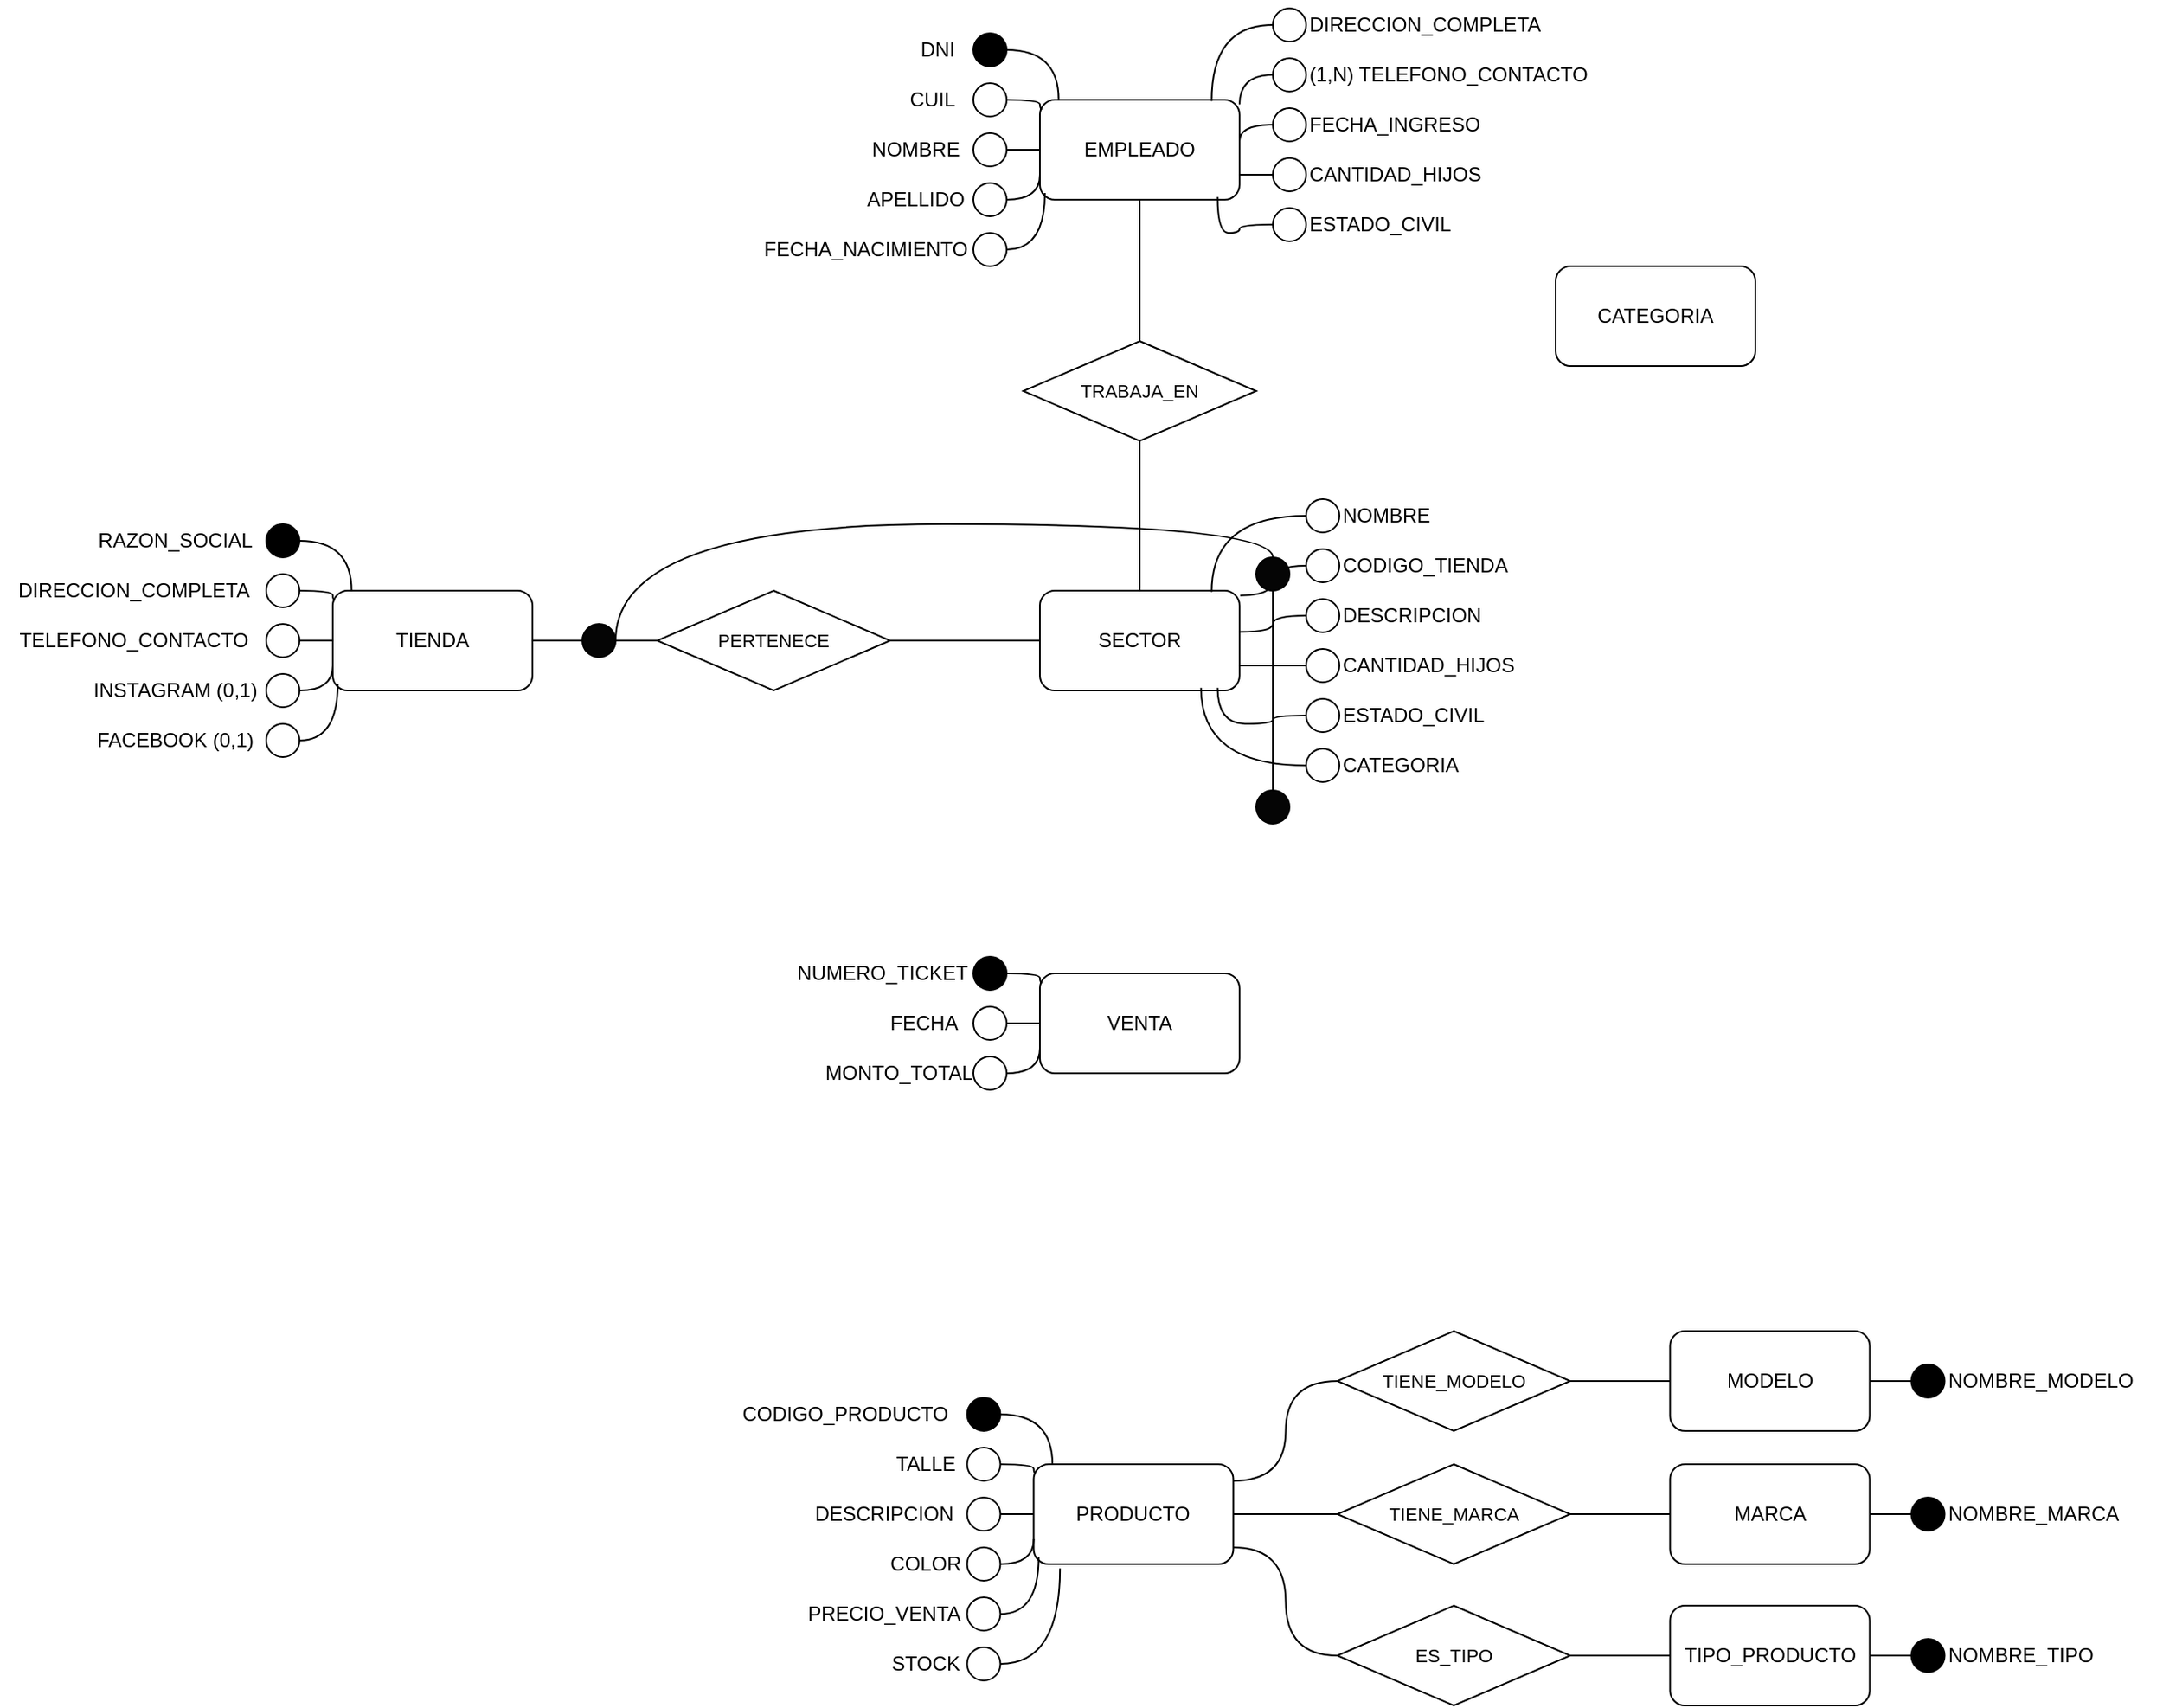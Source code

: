 <mxfile version="24.8.4">
  <diagram name="Page-1" id="Vf1--wJEqa-dP0vXLW1q">
    <mxGraphModel dx="1687" dy="909" grid="1" gridSize="10" guides="1" tooltips="1" connect="1" arrows="1" fold="1" page="1" pageScale="1" pageWidth="1400" pageHeight="850" math="0" shadow="0">
      <root>
        <mxCell id="0" />
        <mxCell id="1" parent="0" />
        <mxCell id="I9aHO0tJPnWT9ul6YAvx-101" value="" style="edgeStyle=orthogonalEdgeStyle;shape=connector;curved=1;rounded=0;orthogonalLoop=1;jettySize=auto;html=1;strokeColor=default;align=center;verticalAlign=middle;fontFamily=Helvetica;fontSize=11;fontColor=default;labelBackgroundColor=default;endArrow=none;endFill=0;" edge="1" parent="1" source="I9aHO0tJPnWT9ul6YAvx-103" target="I9aHO0tJPnWT9ul6YAvx-99">
          <mxGeometry relative="1" as="geometry" />
        </mxCell>
        <mxCell id="I9aHO0tJPnWT9ul6YAvx-1" value="TIENDA" style="rounded=1;whiteSpace=wrap;html=1;" vertex="1" parent="1">
          <mxGeometry x="210" y="375" width="120" height="60" as="geometry" />
        </mxCell>
        <mxCell id="I9aHO0tJPnWT9ul6YAvx-2" value="" style="ellipse;whiteSpace=wrap;html=1;aspect=fixed;fillColor=#000000;" vertex="1" parent="1">
          <mxGeometry x="170" y="335" width="20" height="20" as="geometry" />
        </mxCell>
        <mxCell id="I9aHO0tJPnWT9ul6YAvx-3" value="&lt;div&gt;RAZON_SOCIAL&lt;/div&gt;" style="text;html=1;align=center;verticalAlign=middle;resizable=0;points=[];autosize=1;strokeColor=none;fillColor=none;" vertex="1" parent="1">
          <mxGeometry x="60" y="330" width="110" height="30" as="geometry" />
        </mxCell>
        <mxCell id="I9aHO0tJPnWT9ul6YAvx-4" value="" style="ellipse;whiteSpace=wrap;html=1;aspect=fixed;" vertex="1" parent="1">
          <mxGeometry x="170" y="365" width="20" height="20" as="geometry" />
        </mxCell>
        <mxCell id="I9aHO0tJPnWT9ul6YAvx-5" value="DIRECCION_COMPLETA" style="text;html=1;align=center;verticalAlign=middle;resizable=0;points=[];autosize=1;strokeColor=none;fillColor=none;" vertex="1" parent="1">
          <mxGeometry x="10" y="360" width="160" height="30" as="geometry" />
        </mxCell>
        <mxCell id="I9aHO0tJPnWT9ul6YAvx-17" style="edgeStyle=orthogonalEdgeStyle;shape=connector;curved=1;rounded=0;orthogonalLoop=1;jettySize=auto;html=1;entryX=0;entryY=0.5;entryDx=0;entryDy=0;strokeColor=default;align=center;verticalAlign=middle;fontFamily=Helvetica;fontSize=11;fontColor=default;labelBackgroundColor=default;endArrow=none;endFill=0;" edge="1" parent="1" source="I9aHO0tJPnWT9ul6YAvx-6" target="I9aHO0tJPnWT9ul6YAvx-1">
          <mxGeometry relative="1" as="geometry" />
        </mxCell>
        <mxCell id="I9aHO0tJPnWT9ul6YAvx-6" value="" style="ellipse;whiteSpace=wrap;html=1;aspect=fixed;" vertex="1" parent="1">
          <mxGeometry x="170" y="395" width="20" height="20" as="geometry" />
        </mxCell>
        <mxCell id="I9aHO0tJPnWT9ul6YAvx-7" value="TELEFONO_CONTACTO" style="text;html=1;align=center;verticalAlign=middle;resizable=0;points=[];autosize=1;strokeColor=none;fillColor=none;" vertex="1" parent="1">
          <mxGeometry x="10" y="390" width="160" height="30" as="geometry" />
        </mxCell>
        <mxCell id="I9aHO0tJPnWT9ul6YAvx-18" style="edgeStyle=orthogonalEdgeStyle;shape=connector;curved=1;rounded=0;orthogonalLoop=1;jettySize=auto;html=1;entryX=0;entryY=0.75;entryDx=0;entryDy=0;strokeColor=default;align=center;verticalAlign=middle;fontFamily=Helvetica;fontSize=11;fontColor=default;labelBackgroundColor=default;endArrow=none;endFill=0;" edge="1" parent="1" source="I9aHO0tJPnWT9ul6YAvx-8" target="I9aHO0tJPnWT9ul6YAvx-1">
          <mxGeometry relative="1" as="geometry" />
        </mxCell>
        <mxCell id="I9aHO0tJPnWT9ul6YAvx-8" value="" style="ellipse;whiteSpace=wrap;html=1;aspect=fixed;" vertex="1" parent="1">
          <mxGeometry x="170" y="425" width="20" height="20" as="geometry" />
        </mxCell>
        <mxCell id="I9aHO0tJPnWT9ul6YAvx-9" value="INSTAGRAM (0,1)" style="text;html=1;align=center;verticalAlign=middle;resizable=0;points=[];autosize=1;strokeColor=none;fillColor=none;" vertex="1" parent="1">
          <mxGeometry x="55" y="420" width="120" height="30" as="geometry" />
        </mxCell>
        <mxCell id="I9aHO0tJPnWT9ul6YAvx-11" value="" style="ellipse;whiteSpace=wrap;html=1;aspect=fixed;" vertex="1" parent="1">
          <mxGeometry x="170" y="455" width="20" height="20" as="geometry" />
        </mxCell>
        <mxCell id="I9aHO0tJPnWT9ul6YAvx-12" value="FACEBOOK (0,1)" style="text;html=1;align=center;verticalAlign=middle;resizable=0;points=[];autosize=1;strokeColor=none;fillColor=none;" vertex="1" parent="1">
          <mxGeometry x="55" y="450" width="120" height="30" as="geometry" />
        </mxCell>
        <mxCell id="I9aHO0tJPnWT9ul6YAvx-15" style="edgeStyle=orthogonalEdgeStyle;rounded=0;orthogonalLoop=1;jettySize=auto;html=1;entryX=0.094;entryY=0;entryDx=0;entryDy=0;entryPerimeter=0;curved=1;endArrow=none;endFill=0;" edge="1" parent="1" source="I9aHO0tJPnWT9ul6YAvx-2" target="I9aHO0tJPnWT9ul6YAvx-1">
          <mxGeometry relative="1" as="geometry" />
        </mxCell>
        <mxCell id="I9aHO0tJPnWT9ul6YAvx-16" style="edgeStyle=orthogonalEdgeStyle;shape=connector;curved=1;rounded=0;orthogonalLoop=1;jettySize=auto;html=1;entryX=0.011;entryY=0.094;entryDx=0;entryDy=0;entryPerimeter=0;strokeColor=default;align=center;verticalAlign=middle;fontFamily=Helvetica;fontSize=11;fontColor=default;labelBackgroundColor=default;endArrow=none;endFill=0;" edge="1" parent="1" source="I9aHO0tJPnWT9ul6YAvx-4" target="I9aHO0tJPnWT9ul6YAvx-1">
          <mxGeometry relative="1" as="geometry" />
        </mxCell>
        <mxCell id="I9aHO0tJPnWT9ul6YAvx-19" style="edgeStyle=orthogonalEdgeStyle;shape=connector;curved=1;rounded=0;orthogonalLoop=1;jettySize=auto;html=1;entryX=0.025;entryY=0.933;entryDx=0;entryDy=0;entryPerimeter=0;strokeColor=default;align=center;verticalAlign=middle;fontFamily=Helvetica;fontSize=11;fontColor=default;labelBackgroundColor=default;endArrow=none;endFill=0;" edge="1" parent="1" source="I9aHO0tJPnWT9ul6YAvx-11" target="I9aHO0tJPnWT9ul6YAvx-1">
          <mxGeometry relative="1" as="geometry" />
        </mxCell>
        <mxCell id="I9aHO0tJPnWT9ul6YAvx-21" value="EMPLEADO" style="rounded=1;whiteSpace=wrap;html=1;" vertex="1" parent="1">
          <mxGeometry x="635" y="80" width="120" height="60" as="geometry" />
        </mxCell>
        <mxCell id="I9aHO0tJPnWT9ul6YAvx-22" value="" style="ellipse;whiteSpace=wrap;html=1;aspect=fixed;fillColor=#000000;" vertex="1" parent="1">
          <mxGeometry x="595" y="40" width="20" height="20" as="geometry" />
        </mxCell>
        <mxCell id="I9aHO0tJPnWT9ul6YAvx-23" value="&lt;div&gt;DNI&lt;br&gt;&lt;/div&gt;" style="text;html=1;align=right;verticalAlign=middle;resizable=0;points=[];autosize=1;strokeColor=none;fillColor=none;" vertex="1" parent="1">
          <mxGeometry x="545" y="35" width="40" height="30" as="geometry" />
        </mxCell>
        <mxCell id="I9aHO0tJPnWT9ul6YAvx-24" value="" style="ellipse;whiteSpace=wrap;html=1;aspect=fixed;" vertex="1" parent="1">
          <mxGeometry x="595" y="70" width="20" height="20" as="geometry" />
        </mxCell>
        <mxCell id="I9aHO0tJPnWT9ul6YAvx-25" value="CUIL" style="text;html=1;align=center;verticalAlign=middle;resizable=0;points=[];autosize=1;strokeColor=none;fillColor=none;" vertex="1" parent="1">
          <mxGeometry x="545" y="65" width="50" height="30" as="geometry" />
        </mxCell>
        <mxCell id="I9aHO0tJPnWT9ul6YAvx-26" style="edgeStyle=orthogonalEdgeStyle;shape=connector;curved=1;rounded=0;orthogonalLoop=1;jettySize=auto;html=1;entryX=0;entryY=0.5;entryDx=0;entryDy=0;strokeColor=default;align=center;verticalAlign=middle;fontFamily=Helvetica;fontSize=11;fontColor=default;labelBackgroundColor=default;endArrow=none;endFill=0;" edge="1" parent="1" source="I9aHO0tJPnWT9ul6YAvx-27" target="I9aHO0tJPnWT9ul6YAvx-21">
          <mxGeometry relative="1" as="geometry" />
        </mxCell>
        <mxCell id="I9aHO0tJPnWT9ul6YAvx-27" value="" style="ellipse;whiteSpace=wrap;html=1;aspect=fixed;" vertex="1" parent="1">
          <mxGeometry x="595" y="100" width="20" height="20" as="geometry" />
        </mxCell>
        <mxCell id="I9aHO0tJPnWT9ul6YAvx-28" value="NOMBRE" style="text;html=1;align=center;verticalAlign=middle;resizable=0;points=[];autosize=1;strokeColor=none;fillColor=none;" vertex="1" parent="1">
          <mxGeometry x="520" y="95" width="80" height="30" as="geometry" />
        </mxCell>
        <mxCell id="I9aHO0tJPnWT9ul6YAvx-29" style="edgeStyle=orthogonalEdgeStyle;shape=connector;curved=1;rounded=0;orthogonalLoop=1;jettySize=auto;html=1;entryX=0;entryY=0.75;entryDx=0;entryDy=0;strokeColor=default;align=center;verticalAlign=middle;fontFamily=Helvetica;fontSize=11;fontColor=default;labelBackgroundColor=default;endArrow=none;endFill=0;" edge="1" parent="1" source="I9aHO0tJPnWT9ul6YAvx-30" target="I9aHO0tJPnWT9ul6YAvx-21">
          <mxGeometry relative="1" as="geometry" />
        </mxCell>
        <mxCell id="I9aHO0tJPnWT9ul6YAvx-30" value="" style="ellipse;whiteSpace=wrap;html=1;aspect=fixed;" vertex="1" parent="1">
          <mxGeometry x="595" y="130" width="20" height="20" as="geometry" />
        </mxCell>
        <mxCell id="I9aHO0tJPnWT9ul6YAvx-31" value="APELLIDO" style="text;html=1;align=center;verticalAlign=middle;resizable=0;points=[];autosize=1;strokeColor=none;fillColor=none;" vertex="1" parent="1">
          <mxGeometry x="520" y="125" width="80" height="30" as="geometry" />
        </mxCell>
        <mxCell id="I9aHO0tJPnWT9ul6YAvx-32" value="" style="ellipse;whiteSpace=wrap;html=1;aspect=fixed;" vertex="1" parent="1">
          <mxGeometry x="595" y="160" width="20" height="20" as="geometry" />
        </mxCell>
        <mxCell id="I9aHO0tJPnWT9ul6YAvx-33" value="FECHA_NACIMIENTO" style="text;html=1;align=center;verticalAlign=middle;resizable=0;points=[];autosize=1;strokeColor=none;fillColor=none;" vertex="1" parent="1">
          <mxGeometry x="460" y="155" width="140" height="30" as="geometry" />
        </mxCell>
        <mxCell id="I9aHO0tJPnWT9ul6YAvx-34" style="edgeStyle=orthogonalEdgeStyle;rounded=0;orthogonalLoop=1;jettySize=auto;html=1;entryX=0.094;entryY=0;entryDx=0;entryDy=0;entryPerimeter=0;curved=1;endArrow=none;endFill=0;" edge="1" parent="1" source="I9aHO0tJPnWT9ul6YAvx-22" target="I9aHO0tJPnWT9ul6YAvx-21">
          <mxGeometry relative="1" as="geometry" />
        </mxCell>
        <mxCell id="I9aHO0tJPnWT9ul6YAvx-35" style="edgeStyle=orthogonalEdgeStyle;shape=connector;curved=1;rounded=0;orthogonalLoop=1;jettySize=auto;html=1;entryX=0.011;entryY=0.094;entryDx=0;entryDy=0;entryPerimeter=0;strokeColor=default;align=center;verticalAlign=middle;fontFamily=Helvetica;fontSize=11;fontColor=default;labelBackgroundColor=default;endArrow=none;endFill=0;" edge="1" parent="1" source="I9aHO0tJPnWT9ul6YAvx-24" target="I9aHO0tJPnWT9ul6YAvx-21">
          <mxGeometry relative="1" as="geometry" />
        </mxCell>
        <mxCell id="I9aHO0tJPnWT9ul6YAvx-36" style="edgeStyle=orthogonalEdgeStyle;shape=connector;curved=1;rounded=0;orthogonalLoop=1;jettySize=auto;html=1;entryX=0.025;entryY=0.933;entryDx=0;entryDy=0;entryPerimeter=0;strokeColor=default;align=center;verticalAlign=middle;fontFamily=Helvetica;fontSize=11;fontColor=default;labelBackgroundColor=default;endArrow=none;endFill=0;" edge="1" parent="1" source="I9aHO0tJPnWT9ul6YAvx-32" target="I9aHO0tJPnWT9ul6YAvx-21">
          <mxGeometry relative="1" as="geometry" />
        </mxCell>
        <mxCell id="I9aHO0tJPnWT9ul6YAvx-39" value="DIRECCION_COMPLETA" style="text;html=1;align=left;verticalAlign=middle;resizable=0;points=[];autosize=1;strokeColor=none;fillColor=none;" vertex="1" parent="1">
          <mxGeometry x="795" y="20" width="160" height="30" as="geometry" />
        </mxCell>
        <mxCell id="I9aHO0tJPnWT9ul6YAvx-41" value="&lt;div&gt;(1,N) TELEFONO_CONTACTO&lt;/div&gt;" style="text;html=1;align=left;verticalAlign=middle;resizable=0;points=[];autosize=1;strokeColor=none;fillColor=none;" vertex="1" parent="1">
          <mxGeometry x="795" y="50" width="190" height="30" as="geometry" />
        </mxCell>
        <mxCell id="I9aHO0tJPnWT9ul6YAvx-43" value="" style="ellipse;whiteSpace=wrap;html=1;aspect=fixed;" vertex="1" parent="1">
          <mxGeometry x="775" y="25" width="20" height="20" as="geometry" />
        </mxCell>
        <mxCell id="I9aHO0tJPnWT9ul6YAvx-44" value="" style="ellipse;whiteSpace=wrap;html=1;aspect=fixed;" vertex="1" parent="1">
          <mxGeometry x="775" y="55" width="20" height="20" as="geometry" />
        </mxCell>
        <mxCell id="I9aHO0tJPnWT9ul6YAvx-46" value="FECHA_INGRESO" style="text;html=1;align=left;verticalAlign=middle;resizable=0;points=[];autosize=1;strokeColor=none;fillColor=none;" vertex="1" parent="1">
          <mxGeometry x="795" y="80" width="130" height="30" as="geometry" />
        </mxCell>
        <mxCell id="I9aHO0tJPnWT9ul6YAvx-47" value="CANTIDAD_HIJOS" style="text;html=1;align=left;verticalAlign=middle;resizable=0;points=[];autosize=1;strokeColor=none;fillColor=none;" vertex="1" parent="1">
          <mxGeometry x="795" y="110" width="130" height="30" as="geometry" />
        </mxCell>
        <mxCell id="I9aHO0tJPnWT9ul6YAvx-48" value="" style="ellipse;whiteSpace=wrap;html=1;aspect=fixed;" vertex="1" parent="1">
          <mxGeometry x="775" y="85" width="20" height="20" as="geometry" />
        </mxCell>
        <mxCell id="I9aHO0tJPnWT9ul6YAvx-56" style="edgeStyle=orthogonalEdgeStyle;shape=connector;curved=1;rounded=0;orthogonalLoop=1;jettySize=auto;html=1;entryX=1;entryY=0.75;entryDx=0;entryDy=0;strokeColor=default;align=center;verticalAlign=middle;fontFamily=Helvetica;fontSize=11;fontColor=default;labelBackgroundColor=default;endArrow=none;endFill=0;" edge="1" parent="1" source="I9aHO0tJPnWT9ul6YAvx-49" target="I9aHO0tJPnWT9ul6YAvx-21">
          <mxGeometry relative="1" as="geometry" />
        </mxCell>
        <mxCell id="I9aHO0tJPnWT9ul6YAvx-49" value="" style="ellipse;whiteSpace=wrap;html=1;aspect=fixed;" vertex="1" parent="1">
          <mxGeometry x="775" y="115" width="20" height="20" as="geometry" />
        </mxCell>
        <mxCell id="I9aHO0tJPnWT9ul6YAvx-50" value="ESTADO_CIVIL" style="text;html=1;align=left;verticalAlign=middle;resizable=0;points=[];autosize=1;strokeColor=none;fillColor=none;" vertex="1" parent="1">
          <mxGeometry x="795" y="140" width="110" height="30" as="geometry" />
        </mxCell>
        <mxCell id="I9aHO0tJPnWT9ul6YAvx-52" value="" style="ellipse;whiteSpace=wrap;html=1;aspect=fixed;" vertex="1" parent="1">
          <mxGeometry x="775" y="145" width="20" height="20" as="geometry" />
        </mxCell>
        <mxCell id="I9aHO0tJPnWT9ul6YAvx-55" style="edgeStyle=orthogonalEdgeStyle;shape=connector;curved=1;rounded=0;orthogonalLoop=1;jettySize=auto;html=1;entryX=0.89;entryY=0.973;entryDx=0;entryDy=0;entryPerimeter=0;strokeColor=default;align=center;verticalAlign=middle;fontFamily=Helvetica;fontSize=11;fontColor=default;labelBackgroundColor=default;endArrow=none;endFill=0;" edge="1" parent="1" source="I9aHO0tJPnWT9ul6YAvx-52" target="I9aHO0tJPnWT9ul6YAvx-21">
          <mxGeometry relative="1" as="geometry" />
        </mxCell>
        <mxCell id="I9aHO0tJPnWT9ul6YAvx-57" style="edgeStyle=orthogonalEdgeStyle;shape=connector;curved=1;rounded=0;orthogonalLoop=1;jettySize=auto;html=1;entryX=1.003;entryY=0.413;entryDx=0;entryDy=0;entryPerimeter=0;strokeColor=default;align=center;verticalAlign=middle;fontFamily=Helvetica;fontSize=11;fontColor=default;labelBackgroundColor=default;endArrow=none;endFill=0;" edge="1" parent="1" source="I9aHO0tJPnWT9ul6YAvx-48" target="I9aHO0tJPnWT9ul6YAvx-21">
          <mxGeometry relative="1" as="geometry" />
        </mxCell>
        <mxCell id="I9aHO0tJPnWT9ul6YAvx-58" style="edgeStyle=orthogonalEdgeStyle;shape=connector;curved=1;rounded=0;orthogonalLoop=1;jettySize=auto;html=1;entryX=1.003;entryY=0.047;entryDx=0;entryDy=0;entryPerimeter=0;strokeColor=default;align=center;verticalAlign=middle;fontFamily=Helvetica;fontSize=11;fontColor=default;labelBackgroundColor=default;endArrow=none;endFill=0;" edge="1" parent="1" source="I9aHO0tJPnWT9ul6YAvx-44" target="I9aHO0tJPnWT9ul6YAvx-21">
          <mxGeometry relative="1" as="geometry" />
        </mxCell>
        <mxCell id="I9aHO0tJPnWT9ul6YAvx-59" style="edgeStyle=orthogonalEdgeStyle;shape=connector;curved=1;rounded=0;orthogonalLoop=1;jettySize=auto;html=1;entryX=0.86;entryY=0.013;entryDx=0;entryDy=0;entryPerimeter=0;strokeColor=default;align=center;verticalAlign=middle;fontFamily=Helvetica;fontSize=11;fontColor=default;labelBackgroundColor=default;endArrow=none;endFill=0;" edge="1" parent="1" source="I9aHO0tJPnWT9ul6YAvx-43" target="I9aHO0tJPnWT9ul6YAvx-21">
          <mxGeometry relative="1" as="geometry" />
        </mxCell>
        <mxCell id="I9aHO0tJPnWT9ul6YAvx-77" value="SECTOR" style="rounded=1;whiteSpace=wrap;html=1;" vertex="1" parent="1">
          <mxGeometry x="635" y="375" width="120" height="60" as="geometry" />
        </mxCell>
        <mxCell id="I9aHO0tJPnWT9ul6YAvx-78" value="NOMBRE" style="text;html=1;align=left;verticalAlign=middle;resizable=0;points=[];autosize=1;strokeColor=none;fillColor=none;" vertex="1" parent="1">
          <mxGeometry x="815" y="315" width="80" height="30" as="geometry" />
        </mxCell>
        <mxCell id="I9aHO0tJPnWT9ul6YAvx-79" value="CODIGO_TIENDA" style="text;html=1;align=left;verticalAlign=middle;resizable=0;points=[];autosize=1;strokeColor=none;fillColor=none;" vertex="1" parent="1">
          <mxGeometry x="815" y="345" width="120" height="30" as="geometry" />
        </mxCell>
        <mxCell id="I9aHO0tJPnWT9ul6YAvx-80" value="" style="ellipse;whiteSpace=wrap;html=1;aspect=fixed;" vertex="1" parent="1">
          <mxGeometry x="795" y="320" width="20" height="20" as="geometry" />
        </mxCell>
        <mxCell id="I9aHO0tJPnWT9ul6YAvx-81" value="" style="ellipse;whiteSpace=wrap;html=1;aspect=fixed;" vertex="1" parent="1">
          <mxGeometry x="795" y="350" width="20" height="20" as="geometry" />
        </mxCell>
        <mxCell id="I9aHO0tJPnWT9ul6YAvx-82" value="DESCRIPCION" style="text;html=1;align=left;verticalAlign=middle;resizable=0;points=[];autosize=1;strokeColor=none;fillColor=none;" vertex="1" parent="1">
          <mxGeometry x="815" y="375" width="110" height="30" as="geometry" />
        </mxCell>
        <mxCell id="I9aHO0tJPnWT9ul6YAvx-83" value="CANTIDAD_HIJOS" style="text;html=1;align=left;verticalAlign=middle;resizable=0;points=[];autosize=1;strokeColor=none;fillColor=none;" vertex="1" parent="1">
          <mxGeometry x="815" y="405" width="130" height="30" as="geometry" />
        </mxCell>
        <mxCell id="I9aHO0tJPnWT9ul6YAvx-84" value="" style="ellipse;whiteSpace=wrap;html=1;aspect=fixed;" vertex="1" parent="1">
          <mxGeometry x="795" y="380" width="20" height="20" as="geometry" />
        </mxCell>
        <mxCell id="I9aHO0tJPnWT9ul6YAvx-85" style="edgeStyle=orthogonalEdgeStyle;shape=connector;curved=1;rounded=0;orthogonalLoop=1;jettySize=auto;html=1;entryX=1;entryY=0.75;entryDx=0;entryDy=0;strokeColor=default;align=center;verticalAlign=middle;fontFamily=Helvetica;fontSize=11;fontColor=default;labelBackgroundColor=default;endArrow=none;endFill=0;" edge="1" parent="1" source="I9aHO0tJPnWT9ul6YAvx-86" target="I9aHO0tJPnWT9ul6YAvx-77">
          <mxGeometry relative="1" as="geometry" />
        </mxCell>
        <mxCell id="I9aHO0tJPnWT9ul6YAvx-86" value="" style="ellipse;whiteSpace=wrap;html=1;aspect=fixed;" vertex="1" parent="1">
          <mxGeometry x="795" y="410" width="20" height="20" as="geometry" />
        </mxCell>
        <mxCell id="I9aHO0tJPnWT9ul6YAvx-87" value="ESTADO_CIVIL" style="text;html=1;align=left;verticalAlign=middle;resizable=0;points=[];autosize=1;strokeColor=none;fillColor=none;" vertex="1" parent="1">
          <mxGeometry x="815" y="435" width="110" height="30" as="geometry" />
        </mxCell>
        <mxCell id="I9aHO0tJPnWT9ul6YAvx-88" value="CATEGORIA" style="text;html=1;align=left;verticalAlign=middle;resizable=0;points=[];autosize=1;strokeColor=none;fillColor=none;" vertex="1" parent="1">
          <mxGeometry x="815" y="465" width="90" height="30" as="geometry" />
        </mxCell>
        <mxCell id="I9aHO0tJPnWT9ul6YAvx-89" value="" style="ellipse;whiteSpace=wrap;html=1;aspect=fixed;" vertex="1" parent="1">
          <mxGeometry x="795" y="440" width="20" height="20" as="geometry" />
        </mxCell>
        <mxCell id="I9aHO0tJPnWT9ul6YAvx-90" value="" style="ellipse;whiteSpace=wrap;html=1;aspect=fixed;" vertex="1" parent="1">
          <mxGeometry x="795" y="470" width="20" height="20" as="geometry" />
        </mxCell>
        <mxCell id="I9aHO0tJPnWT9ul6YAvx-91" style="edgeStyle=orthogonalEdgeStyle;shape=connector;curved=1;rounded=0;orthogonalLoop=1;jettySize=auto;html=1;entryX=0.807;entryY=0.973;entryDx=0;entryDy=0;entryPerimeter=0;strokeColor=default;align=center;verticalAlign=middle;fontFamily=Helvetica;fontSize=11;fontColor=default;labelBackgroundColor=default;endArrow=none;endFill=0;" edge="1" parent="1" source="I9aHO0tJPnWT9ul6YAvx-90" target="I9aHO0tJPnWT9ul6YAvx-77">
          <mxGeometry relative="1" as="geometry" />
        </mxCell>
        <mxCell id="I9aHO0tJPnWT9ul6YAvx-92" style="edgeStyle=orthogonalEdgeStyle;shape=connector;curved=1;rounded=0;orthogonalLoop=1;jettySize=auto;html=1;entryX=0.89;entryY=0.973;entryDx=0;entryDy=0;entryPerimeter=0;strokeColor=default;align=center;verticalAlign=middle;fontFamily=Helvetica;fontSize=11;fontColor=default;labelBackgroundColor=default;endArrow=none;endFill=0;" edge="1" parent="1" source="I9aHO0tJPnWT9ul6YAvx-89" target="I9aHO0tJPnWT9ul6YAvx-77">
          <mxGeometry relative="1" as="geometry" />
        </mxCell>
        <mxCell id="I9aHO0tJPnWT9ul6YAvx-93" style="edgeStyle=orthogonalEdgeStyle;shape=connector;curved=1;rounded=0;orthogonalLoop=1;jettySize=auto;html=1;entryX=1.003;entryY=0.413;entryDx=0;entryDy=0;entryPerimeter=0;strokeColor=default;align=center;verticalAlign=middle;fontFamily=Helvetica;fontSize=11;fontColor=default;labelBackgroundColor=default;endArrow=none;endFill=0;" edge="1" parent="1" source="I9aHO0tJPnWT9ul6YAvx-84" target="I9aHO0tJPnWT9ul6YAvx-77">
          <mxGeometry relative="1" as="geometry" />
        </mxCell>
        <mxCell id="I9aHO0tJPnWT9ul6YAvx-94" style="edgeStyle=orthogonalEdgeStyle;shape=connector;curved=1;rounded=0;orthogonalLoop=1;jettySize=auto;html=1;entryX=1.003;entryY=0.047;entryDx=0;entryDy=0;entryPerimeter=0;strokeColor=default;align=center;verticalAlign=middle;fontFamily=Helvetica;fontSize=11;fontColor=default;labelBackgroundColor=default;endArrow=none;endFill=0;" edge="1" parent="1" source="I9aHO0tJPnWT9ul6YAvx-81" target="I9aHO0tJPnWT9ul6YAvx-77">
          <mxGeometry relative="1" as="geometry" />
        </mxCell>
        <mxCell id="I9aHO0tJPnWT9ul6YAvx-95" style="edgeStyle=orthogonalEdgeStyle;shape=connector;curved=1;rounded=0;orthogonalLoop=1;jettySize=auto;html=1;entryX=0.86;entryY=0.013;entryDx=0;entryDy=0;entryPerimeter=0;strokeColor=default;align=center;verticalAlign=middle;fontFamily=Helvetica;fontSize=11;fontColor=default;labelBackgroundColor=default;endArrow=none;endFill=0;" edge="1" parent="1" source="I9aHO0tJPnWT9ul6YAvx-80" target="I9aHO0tJPnWT9ul6YAvx-77">
          <mxGeometry relative="1" as="geometry" />
        </mxCell>
        <mxCell id="I9aHO0tJPnWT9ul6YAvx-97" style="edgeStyle=orthogonalEdgeStyle;shape=connector;curved=1;rounded=0;orthogonalLoop=1;jettySize=auto;html=1;entryX=0.5;entryY=0;entryDx=0;entryDy=0;strokeColor=default;align=center;verticalAlign=middle;fontFamily=Helvetica;fontSize=11;fontColor=default;labelBackgroundColor=default;endArrow=none;endFill=0;" edge="1" parent="1" source="I9aHO0tJPnWT9ul6YAvx-96" target="I9aHO0tJPnWT9ul6YAvx-77">
          <mxGeometry relative="1" as="geometry" />
        </mxCell>
        <mxCell id="I9aHO0tJPnWT9ul6YAvx-98" style="edgeStyle=orthogonalEdgeStyle;shape=connector;curved=1;rounded=0;orthogonalLoop=1;jettySize=auto;html=1;entryX=0.5;entryY=1;entryDx=0;entryDy=0;strokeColor=default;align=center;verticalAlign=middle;fontFamily=Helvetica;fontSize=11;fontColor=default;labelBackgroundColor=default;endArrow=none;endFill=0;" edge="1" parent="1" source="I9aHO0tJPnWT9ul6YAvx-96" target="I9aHO0tJPnWT9ul6YAvx-21">
          <mxGeometry relative="1" as="geometry" />
        </mxCell>
        <mxCell id="I9aHO0tJPnWT9ul6YAvx-96" value="TRABAJA_EN" style="rhombus;whiteSpace=wrap;html=1;fontFamily=Helvetica;fontSize=11;fontColor=default;labelBackgroundColor=default;" vertex="1" parent="1">
          <mxGeometry x="625" y="225" width="140" height="60" as="geometry" />
        </mxCell>
        <mxCell id="I9aHO0tJPnWT9ul6YAvx-102" value="" style="edgeStyle=orthogonalEdgeStyle;shape=connector;curved=1;rounded=0;orthogonalLoop=1;jettySize=auto;html=1;strokeColor=default;align=center;verticalAlign=middle;fontFamily=Helvetica;fontSize=11;fontColor=default;labelBackgroundColor=default;endArrow=none;endFill=0;" edge="1" parent="1" source="I9aHO0tJPnWT9ul6YAvx-99" target="I9aHO0tJPnWT9ul6YAvx-77">
          <mxGeometry relative="1" as="geometry" />
        </mxCell>
        <mxCell id="I9aHO0tJPnWT9ul6YAvx-99" value="PERTENECE" style="rhombus;whiteSpace=wrap;html=1;fontFamily=Helvetica;fontSize=11;fontColor=default;labelBackgroundColor=default;" vertex="1" parent="1">
          <mxGeometry x="405" y="375" width="140" height="60" as="geometry" />
        </mxCell>
        <mxCell id="I9aHO0tJPnWT9ul6YAvx-105" value="" style="edgeStyle=orthogonalEdgeStyle;shape=connector;curved=1;rounded=0;orthogonalLoop=1;jettySize=auto;html=1;strokeColor=default;align=center;verticalAlign=middle;fontFamily=Helvetica;fontSize=11;fontColor=default;labelBackgroundColor=default;endArrow=none;endFill=0;" edge="1" parent="1" source="I9aHO0tJPnWT9ul6YAvx-1" target="I9aHO0tJPnWT9ul6YAvx-103">
          <mxGeometry relative="1" as="geometry">
            <mxPoint x="330" y="405" as="sourcePoint" />
            <mxPoint x="405" y="405" as="targetPoint" />
          </mxGeometry>
        </mxCell>
        <mxCell id="I9aHO0tJPnWT9ul6YAvx-109" style="edgeStyle=orthogonalEdgeStyle;shape=connector;curved=1;rounded=0;orthogonalLoop=1;jettySize=auto;html=1;entryX=0.5;entryY=0;entryDx=0;entryDy=0;strokeColor=default;align=center;verticalAlign=middle;fontFamily=Helvetica;fontSize=11;fontColor=default;labelBackgroundColor=default;endArrow=none;endFill=0;" edge="1" parent="1" source="I9aHO0tJPnWT9ul6YAvx-103" target="I9aHO0tJPnWT9ul6YAvx-106">
          <mxGeometry relative="1" as="geometry">
            <Array as="points">
              <mxPoint x="380" y="335" />
              <mxPoint x="775" y="335" />
            </Array>
          </mxGeometry>
        </mxCell>
        <mxCell id="I9aHO0tJPnWT9ul6YAvx-103" value="" style="ellipse;whiteSpace=wrap;html=1;aspect=fixed;fillColor=#050505;" vertex="1" parent="1">
          <mxGeometry x="360" y="395" width="20" height="20" as="geometry" />
        </mxCell>
        <mxCell id="I9aHO0tJPnWT9ul6YAvx-110" style="edgeStyle=orthogonalEdgeStyle;shape=connector;curved=1;rounded=0;orthogonalLoop=1;jettySize=auto;html=1;entryX=0.5;entryY=0;entryDx=0;entryDy=0;strokeColor=default;align=center;verticalAlign=middle;fontFamily=Helvetica;fontSize=11;fontColor=default;labelBackgroundColor=default;endArrow=none;endFill=0;" edge="1" parent="1" source="I9aHO0tJPnWT9ul6YAvx-106" target="I9aHO0tJPnWT9ul6YAvx-108">
          <mxGeometry relative="1" as="geometry" />
        </mxCell>
        <mxCell id="I9aHO0tJPnWT9ul6YAvx-106" value="" style="ellipse;whiteSpace=wrap;html=1;aspect=fixed;fillColor=#050505;" vertex="1" parent="1">
          <mxGeometry x="765" y="355" width="20" height="20" as="geometry" />
        </mxCell>
        <mxCell id="I9aHO0tJPnWT9ul6YAvx-108" value="" style="ellipse;whiteSpace=wrap;html=1;aspect=fixed;fillColor=#050505;" vertex="1" parent="1">
          <mxGeometry x="765" y="495" width="20" height="20" as="geometry" />
        </mxCell>
        <mxCell id="I9aHO0tJPnWT9ul6YAvx-156" value="" style="edgeStyle=orthogonalEdgeStyle;shape=connector;curved=1;rounded=0;orthogonalLoop=1;jettySize=auto;html=1;strokeColor=default;align=center;verticalAlign=middle;fontFamily=Helvetica;fontSize=11;fontColor=default;labelBackgroundColor=default;endArrow=none;endFill=0;" edge="1" parent="1" source="I9aHO0tJPnWT9ul6YAvx-131" target="I9aHO0tJPnWT9ul6YAvx-154">
          <mxGeometry relative="1" as="geometry" />
        </mxCell>
        <mxCell id="I9aHO0tJPnWT9ul6YAvx-131" value="TIPO_PRODUCTO" style="rounded=1;whiteSpace=wrap;html=1;" vertex="1" parent="1">
          <mxGeometry x="1013.75" y="985" width="120" height="60" as="geometry" />
        </mxCell>
        <mxCell id="I9aHO0tJPnWT9ul6YAvx-173" style="edgeStyle=orthogonalEdgeStyle;shape=connector;curved=1;rounded=0;orthogonalLoop=1;jettySize=auto;html=1;entryX=0;entryY=0.5;entryDx=0;entryDy=0;strokeColor=default;align=center;verticalAlign=middle;fontFamily=Helvetica;fontSize=11;fontColor=default;labelBackgroundColor=default;endArrow=none;endFill=0;" edge="1" parent="1" source="I9aHO0tJPnWT9ul6YAvx-132" target="I9aHO0tJPnWT9ul6YAvx-149">
          <mxGeometry relative="1" as="geometry">
            <Array as="points">
              <mxPoint x="782.75" y="950" />
              <mxPoint x="782.75" y="1015" />
            </Array>
          </mxGeometry>
        </mxCell>
        <mxCell id="I9aHO0tJPnWT9ul6YAvx-174" style="edgeStyle=orthogonalEdgeStyle;shape=connector;curved=1;rounded=0;orthogonalLoop=1;jettySize=auto;html=1;entryX=0;entryY=0.5;entryDx=0;entryDy=0;strokeColor=default;align=center;verticalAlign=middle;fontFamily=Helvetica;fontSize=11;fontColor=default;labelBackgroundColor=default;endArrow=none;endFill=0;" edge="1" parent="1" source="I9aHO0tJPnWT9ul6YAvx-132" target="I9aHO0tJPnWT9ul6YAvx-161">
          <mxGeometry relative="1" as="geometry" />
        </mxCell>
        <mxCell id="I9aHO0tJPnWT9ul6YAvx-175" style="edgeStyle=orthogonalEdgeStyle;shape=connector;curved=1;rounded=0;orthogonalLoop=1;jettySize=auto;html=1;entryX=0;entryY=0.5;entryDx=0;entryDy=0;strokeColor=default;align=center;verticalAlign=middle;fontFamily=Helvetica;fontSize=11;fontColor=default;labelBackgroundColor=default;endArrow=none;endFill=0;" edge="1" parent="1" source="I9aHO0tJPnWT9ul6YAvx-132" target="I9aHO0tJPnWT9ul6YAvx-167">
          <mxGeometry relative="1" as="geometry">
            <Array as="points">
              <mxPoint x="782.75" y="910" />
              <mxPoint x="782.75" y="850" />
            </Array>
          </mxGeometry>
        </mxCell>
        <mxCell id="I9aHO0tJPnWT9ul6YAvx-132" value="PRODUCTO" style="rounded=1;whiteSpace=wrap;html=1;" vertex="1" parent="1">
          <mxGeometry x="631.25" y="900" width="120" height="60" as="geometry" />
        </mxCell>
        <mxCell id="I9aHO0tJPnWT9ul6YAvx-133" value="" style="ellipse;whiteSpace=wrap;html=1;aspect=fixed;fillColor=#000000;" vertex="1" parent="1">
          <mxGeometry x="591.25" y="860" width="20" height="20" as="geometry" />
        </mxCell>
        <mxCell id="I9aHO0tJPnWT9ul6YAvx-134" value="CODIGO_PRODUCTO" style="text;html=1;align=right;verticalAlign=middle;resizable=0;points=[];autosize=1;strokeColor=none;fillColor=none;" vertex="1" parent="1">
          <mxGeometry x="431.25" y="855" width="150" height="30" as="geometry" />
        </mxCell>
        <mxCell id="I9aHO0tJPnWT9ul6YAvx-135" value="" style="ellipse;whiteSpace=wrap;html=1;aspect=fixed;" vertex="1" parent="1">
          <mxGeometry x="591.25" y="890" width="20" height="20" as="geometry" />
        </mxCell>
        <mxCell id="I9aHO0tJPnWT9ul6YAvx-136" value="TALLE" style="text;html=1;align=center;verticalAlign=middle;resizable=0;points=[];autosize=1;strokeColor=none;fillColor=none;" vertex="1" parent="1">
          <mxGeometry x="536.25" y="885" width="60" height="30" as="geometry" />
        </mxCell>
        <mxCell id="I9aHO0tJPnWT9ul6YAvx-137" style="edgeStyle=orthogonalEdgeStyle;shape=connector;curved=1;rounded=0;orthogonalLoop=1;jettySize=auto;html=1;entryX=0;entryY=0.5;entryDx=0;entryDy=0;strokeColor=default;align=center;verticalAlign=middle;fontFamily=Helvetica;fontSize=11;fontColor=default;labelBackgroundColor=default;endArrow=none;endFill=0;" edge="1" parent="1" source="I9aHO0tJPnWT9ul6YAvx-138" target="I9aHO0tJPnWT9ul6YAvx-132">
          <mxGeometry relative="1" as="geometry" />
        </mxCell>
        <mxCell id="I9aHO0tJPnWT9ul6YAvx-138" value="" style="ellipse;whiteSpace=wrap;html=1;aspect=fixed;" vertex="1" parent="1">
          <mxGeometry x="591.25" y="920" width="20" height="20" as="geometry" />
        </mxCell>
        <mxCell id="I9aHO0tJPnWT9ul6YAvx-139" value="DESCRIPCION" style="text;html=1;align=center;verticalAlign=middle;resizable=0;points=[];autosize=1;strokeColor=none;fillColor=none;" vertex="1" parent="1">
          <mxGeometry x="486.25" y="915" width="110" height="30" as="geometry" />
        </mxCell>
        <mxCell id="I9aHO0tJPnWT9ul6YAvx-140" style="edgeStyle=orthogonalEdgeStyle;shape=connector;curved=1;rounded=0;orthogonalLoop=1;jettySize=auto;html=1;entryX=0;entryY=0.75;entryDx=0;entryDy=0;strokeColor=default;align=center;verticalAlign=middle;fontFamily=Helvetica;fontSize=11;fontColor=default;labelBackgroundColor=default;endArrow=none;endFill=0;" edge="1" parent="1" source="I9aHO0tJPnWT9ul6YAvx-141" target="I9aHO0tJPnWT9ul6YAvx-132">
          <mxGeometry relative="1" as="geometry" />
        </mxCell>
        <mxCell id="I9aHO0tJPnWT9ul6YAvx-141" value="" style="ellipse;whiteSpace=wrap;html=1;aspect=fixed;" vertex="1" parent="1">
          <mxGeometry x="591.25" y="950" width="20" height="20" as="geometry" />
        </mxCell>
        <mxCell id="I9aHO0tJPnWT9ul6YAvx-142" value="COLOR" style="text;html=1;align=center;verticalAlign=middle;resizable=0;points=[];autosize=1;strokeColor=none;fillColor=none;" vertex="1" parent="1">
          <mxGeometry x="531.25" y="945" width="70" height="30" as="geometry" />
        </mxCell>
        <mxCell id="I9aHO0tJPnWT9ul6YAvx-143" value="" style="ellipse;whiteSpace=wrap;html=1;aspect=fixed;" vertex="1" parent="1">
          <mxGeometry x="591.25" y="980" width="20" height="20" as="geometry" />
        </mxCell>
        <mxCell id="I9aHO0tJPnWT9ul6YAvx-144" value="PRECIO_VENTA" style="text;html=1;align=center;verticalAlign=middle;resizable=0;points=[];autosize=1;strokeColor=none;fillColor=none;" vertex="1" parent="1">
          <mxGeometry x="486.25" y="975" width="110" height="30" as="geometry" />
        </mxCell>
        <mxCell id="I9aHO0tJPnWT9ul6YAvx-145" style="edgeStyle=orthogonalEdgeStyle;rounded=0;orthogonalLoop=1;jettySize=auto;html=1;entryX=0.094;entryY=0;entryDx=0;entryDy=0;entryPerimeter=0;curved=1;endArrow=none;endFill=0;" edge="1" parent="1" source="I9aHO0tJPnWT9ul6YAvx-133" target="I9aHO0tJPnWT9ul6YAvx-132">
          <mxGeometry relative="1" as="geometry" />
        </mxCell>
        <mxCell id="I9aHO0tJPnWT9ul6YAvx-146" style="edgeStyle=orthogonalEdgeStyle;shape=connector;curved=1;rounded=0;orthogonalLoop=1;jettySize=auto;html=1;entryX=0.011;entryY=0.094;entryDx=0;entryDy=0;entryPerimeter=0;strokeColor=default;align=center;verticalAlign=middle;fontFamily=Helvetica;fontSize=11;fontColor=default;labelBackgroundColor=default;endArrow=none;endFill=0;" edge="1" parent="1" source="I9aHO0tJPnWT9ul6YAvx-135" target="I9aHO0tJPnWT9ul6YAvx-132">
          <mxGeometry relative="1" as="geometry" />
        </mxCell>
        <mxCell id="I9aHO0tJPnWT9ul6YAvx-147" style="edgeStyle=orthogonalEdgeStyle;shape=connector;curved=1;rounded=0;orthogonalLoop=1;jettySize=auto;html=1;entryX=0.025;entryY=0.933;entryDx=0;entryDy=0;entryPerimeter=0;strokeColor=default;align=center;verticalAlign=middle;fontFamily=Helvetica;fontSize=11;fontColor=default;labelBackgroundColor=default;endArrow=none;endFill=0;" edge="1" parent="1" source="I9aHO0tJPnWT9ul6YAvx-143" target="I9aHO0tJPnWT9ul6YAvx-132">
          <mxGeometry relative="1" as="geometry" />
        </mxCell>
        <mxCell id="I9aHO0tJPnWT9ul6YAvx-152" value="" style="edgeStyle=orthogonalEdgeStyle;shape=connector;curved=1;rounded=0;orthogonalLoop=1;jettySize=auto;html=1;strokeColor=default;align=center;verticalAlign=middle;fontFamily=Helvetica;fontSize=11;fontColor=default;labelBackgroundColor=default;endArrow=none;endFill=0;" edge="1" parent="1" source="I9aHO0tJPnWT9ul6YAvx-149" target="I9aHO0tJPnWT9ul6YAvx-131">
          <mxGeometry relative="1" as="geometry" />
        </mxCell>
        <mxCell id="I9aHO0tJPnWT9ul6YAvx-149" value="ES_TIPO" style="rhombus;whiteSpace=wrap;html=1;fontFamily=Helvetica;fontSize=11;fontColor=default;labelBackgroundColor=default;" vertex="1" parent="1">
          <mxGeometry x="813.75" y="985" width="140" height="60" as="geometry" />
        </mxCell>
        <mxCell id="I9aHO0tJPnWT9ul6YAvx-153" value="NOMBRE_TIPO" style="text;html=1;align=left;verticalAlign=middle;resizable=0;points=[];autosize=1;strokeColor=none;fillColor=none;" vertex="1" parent="1">
          <mxGeometry x="1178.75" y="1000" width="110" height="30" as="geometry" />
        </mxCell>
        <mxCell id="I9aHO0tJPnWT9ul6YAvx-154" value="" style="ellipse;whiteSpace=wrap;html=1;aspect=fixed;fillColor=#000000;" vertex="1" parent="1">
          <mxGeometry x="1158.75" y="1005" width="20" height="20" as="geometry" />
        </mxCell>
        <mxCell id="I9aHO0tJPnWT9ul6YAvx-155" value="CATEGORIA" style="rounded=1;whiteSpace=wrap;html=1;" vertex="1" parent="1">
          <mxGeometry x="945" y="180" width="120" height="60" as="geometry" />
        </mxCell>
        <mxCell id="I9aHO0tJPnWT9ul6YAvx-157" value="" style="edgeStyle=orthogonalEdgeStyle;shape=connector;curved=1;rounded=0;orthogonalLoop=1;jettySize=auto;html=1;strokeColor=default;align=center;verticalAlign=middle;fontFamily=Helvetica;fontSize=11;fontColor=default;labelBackgroundColor=default;endArrow=none;endFill=0;" edge="1" parent="1" source="I9aHO0tJPnWT9ul6YAvx-158" target="I9aHO0tJPnWT9ul6YAvx-160">
          <mxGeometry relative="1" as="geometry" />
        </mxCell>
        <mxCell id="I9aHO0tJPnWT9ul6YAvx-158" value="MARCA" style="rounded=1;whiteSpace=wrap;html=1;" vertex="1" parent="1">
          <mxGeometry x="1013.75" y="900" width="120" height="60" as="geometry" />
        </mxCell>
        <mxCell id="I9aHO0tJPnWT9ul6YAvx-159" value="NOMBRE_MARCA" style="text;html=1;align=left;verticalAlign=middle;resizable=0;points=[];autosize=1;strokeColor=none;fillColor=none;" vertex="1" parent="1">
          <mxGeometry x="1178.75" y="915" width="120" height="30" as="geometry" />
        </mxCell>
        <mxCell id="I9aHO0tJPnWT9ul6YAvx-160" value="" style="ellipse;whiteSpace=wrap;html=1;aspect=fixed;fillColor=#000000;" vertex="1" parent="1">
          <mxGeometry x="1158.75" y="920" width="20" height="20" as="geometry" />
        </mxCell>
        <mxCell id="I9aHO0tJPnWT9ul6YAvx-162" value="" style="edgeStyle=orthogonalEdgeStyle;shape=connector;curved=1;rounded=0;orthogonalLoop=1;jettySize=auto;html=1;strokeColor=default;align=center;verticalAlign=middle;fontFamily=Helvetica;fontSize=11;fontColor=default;labelBackgroundColor=default;endArrow=none;endFill=0;" edge="1" parent="1" source="I9aHO0tJPnWT9ul6YAvx-161" target="I9aHO0tJPnWT9ul6YAvx-158">
          <mxGeometry relative="1" as="geometry" />
        </mxCell>
        <mxCell id="I9aHO0tJPnWT9ul6YAvx-161" value="TIENE_MARCA" style="rhombus;whiteSpace=wrap;html=1;fontFamily=Helvetica;fontSize=11;fontColor=default;labelBackgroundColor=default;" vertex="1" parent="1">
          <mxGeometry x="813.75" y="900" width="140" height="60" as="geometry" />
        </mxCell>
        <mxCell id="I9aHO0tJPnWT9ul6YAvx-163" value="" style="edgeStyle=orthogonalEdgeStyle;shape=connector;curved=1;rounded=0;orthogonalLoop=1;jettySize=auto;html=1;strokeColor=default;align=center;verticalAlign=middle;fontFamily=Helvetica;fontSize=11;fontColor=default;labelBackgroundColor=default;endArrow=none;endFill=0;" edge="1" parent="1" source="I9aHO0tJPnWT9ul6YAvx-164" target="I9aHO0tJPnWT9ul6YAvx-166">
          <mxGeometry relative="1" as="geometry" />
        </mxCell>
        <mxCell id="I9aHO0tJPnWT9ul6YAvx-164" value="MODELO" style="rounded=1;whiteSpace=wrap;html=1;" vertex="1" parent="1">
          <mxGeometry x="1013.75" y="820" width="120" height="60" as="geometry" />
        </mxCell>
        <mxCell id="I9aHO0tJPnWT9ul6YAvx-165" value="NOMBRE_MODELO" style="text;html=1;align=left;verticalAlign=middle;resizable=0;points=[];autosize=1;strokeColor=none;fillColor=none;" vertex="1" parent="1">
          <mxGeometry x="1178.75" y="835" width="130" height="30" as="geometry" />
        </mxCell>
        <mxCell id="I9aHO0tJPnWT9ul6YAvx-166" value="" style="ellipse;whiteSpace=wrap;html=1;aspect=fixed;fillColor=#000000;" vertex="1" parent="1">
          <mxGeometry x="1158.75" y="840" width="20" height="20" as="geometry" />
        </mxCell>
        <mxCell id="I9aHO0tJPnWT9ul6YAvx-168" value="" style="edgeStyle=orthogonalEdgeStyle;shape=connector;curved=1;rounded=0;orthogonalLoop=1;jettySize=auto;html=1;strokeColor=default;align=center;verticalAlign=middle;fontFamily=Helvetica;fontSize=11;fontColor=default;labelBackgroundColor=default;endArrow=none;endFill=0;" edge="1" parent="1" source="I9aHO0tJPnWT9ul6YAvx-167" target="I9aHO0tJPnWT9ul6YAvx-164">
          <mxGeometry relative="1" as="geometry" />
        </mxCell>
        <mxCell id="I9aHO0tJPnWT9ul6YAvx-167" value="TIENE_MODELO" style="rhombus;whiteSpace=wrap;html=1;fontFamily=Helvetica;fontSize=11;fontColor=default;labelBackgroundColor=default;" vertex="1" parent="1">
          <mxGeometry x="813.75" y="820" width="140" height="60" as="geometry" />
        </mxCell>
        <mxCell id="I9aHO0tJPnWT9ul6YAvx-170" value="" style="ellipse;whiteSpace=wrap;html=1;aspect=fixed;" vertex="1" parent="1">
          <mxGeometry x="591.25" y="1010" width="20" height="20" as="geometry" />
        </mxCell>
        <mxCell id="I9aHO0tJPnWT9ul6YAvx-171" style="edgeStyle=orthogonalEdgeStyle;shape=connector;curved=1;rounded=0;orthogonalLoop=1;jettySize=auto;html=1;entryX=0.132;entryY=1.044;entryDx=0;entryDy=0;entryPerimeter=0;strokeColor=default;align=center;verticalAlign=middle;fontFamily=Helvetica;fontSize=11;fontColor=default;labelBackgroundColor=default;endArrow=none;endFill=0;" edge="1" parent="1" source="I9aHO0tJPnWT9ul6YAvx-170" target="I9aHO0tJPnWT9ul6YAvx-132">
          <mxGeometry relative="1" as="geometry" />
        </mxCell>
        <mxCell id="I9aHO0tJPnWT9ul6YAvx-172" value="STOCK" style="text;html=1;align=center;verticalAlign=middle;resizable=0;points=[];autosize=1;strokeColor=none;fillColor=none;" vertex="1" parent="1">
          <mxGeometry x="536.25" y="1005" width="60" height="30" as="geometry" />
        </mxCell>
        <mxCell id="I9aHO0tJPnWT9ul6YAvx-196" value="VENTA" style="rounded=1;whiteSpace=wrap;html=1;" vertex="1" parent="1">
          <mxGeometry x="635" y="605" width="120" height="60" as="geometry" />
        </mxCell>
        <mxCell id="I9aHO0tJPnWT9ul6YAvx-199" value="" style="ellipse;whiteSpace=wrap;html=1;aspect=fixed;fillColor=#000000;" vertex="1" parent="1">
          <mxGeometry x="595" y="595" width="20" height="20" as="geometry" />
        </mxCell>
        <mxCell id="I9aHO0tJPnWT9ul6YAvx-200" value="NUMERO_TICKET" style="text;html=1;align=center;verticalAlign=middle;resizable=0;points=[];autosize=1;strokeColor=none;fillColor=none;" vertex="1" parent="1">
          <mxGeometry x="475" y="590" width="130" height="30" as="geometry" />
        </mxCell>
        <mxCell id="I9aHO0tJPnWT9ul6YAvx-201" style="edgeStyle=orthogonalEdgeStyle;shape=connector;curved=1;rounded=0;orthogonalLoop=1;jettySize=auto;html=1;entryX=0;entryY=0.5;entryDx=0;entryDy=0;strokeColor=default;align=center;verticalAlign=middle;fontFamily=Helvetica;fontSize=11;fontColor=default;labelBackgroundColor=default;endArrow=none;endFill=0;" edge="1" parent="1" source="I9aHO0tJPnWT9ul6YAvx-202" target="I9aHO0tJPnWT9ul6YAvx-196">
          <mxGeometry relative="1" as="geometry" />
        </mxCell>
        <mxCell id="I9aHO0tJPnWT9ul6YAvx-202" value="" style="ellipse;whiteSpace=wrap;html=1;aspect=fixed;" vertex="1" parent="1">
          <mxGeometry x="595" y="625" width="20" height="20" as="geometry" />
        </mxCell>
        <mxCell id="I9aHO0tJPnWT9ul6YAvx-203" value="FECHA" style="text;html=1;align=center;verticalAlign=middle;resizable=0;points=[];autosize=1;strokeColor=none;fillColor=none;" vertex="1" parent="1">
          <mxGeometry x="535" y="620" width="60" height="30" as="geometry" />
        </mxCell>
        <mxCell id="I9aHO0tJPnWT9ul6YAvx-204" style="edgeStyle=orthogonalEdgeStyle;shape=connector;curved=1;rounded=0;orthogonalLoop=1;jettySize=auto;html=1;entryX=0;entryY=0.75;entryDx=0;entryDy=0;strokeColor=default;align=center;verticalAlign=middle;fontFamily=Helvetica;fontSize=11;fontColor=default;labelBackgroundColor=default;endArrow=none;endFill=0;" edge="1" parent="1" source="I9aHO0tJPnWT9ul6YAvx-205" target="I9aHO0tJPnWT9ul6YAvx-196">
          <mxGeometry relative="1" as="geometry" />
        </mxCell>
        <mxCell id="I9aHO0tJPnWT9ul6YAvx-205" value="" style="ellipse;whiteSpace=wrap;html=1;aspect=fixed;" vertex="1" parent="1">
          <mxGeometry x="595" y="655" width="20" height="20" as="geometry" />
        </mxCell>
        <mxCell id="I9aHO0tJPnWT9ul6YAvx-206" value="MONTO_TOTAL" style="text;html=1;align=center;verticalAlign=middle;resizable=0;points=[];autosize=1;strokeColor=none;fillColor=none;" vertex="1" parent="1">
          <mxGeometry x="495" y="650" width="110" height="30" as="geometry" />
        </mxCell>
        <mxCell id="I9aHO0tJPnWT9ul6YAvx-210" style="edgeStyle=orthogonalEdgeStyle;shape=connector;curved=1;rounded=0;orthogonalLoop=1;jettySize=auto;html=1;entryX=0.011;entryY=0.094;entryDx=0;entryDy=0;entryPerimeter=0;strokeColor=default;align=center;verticalAlign=middle;fontFamily=Helvetica;fontSize=11;fontColor=default;labelBackgroundColor=default;endArrow=none;endFill=0;" edge="1" parent="1" source="I9aHO0tJPnWT9ul6YAvx-199" target="I9aHO0tJPnWT9ul6YAvx-196">
          <mxGeometry relative="1" as="geometry" />
        </mxCell>
      </root>
    </mxGraphModel>
  </diagram>
</mxfile>
